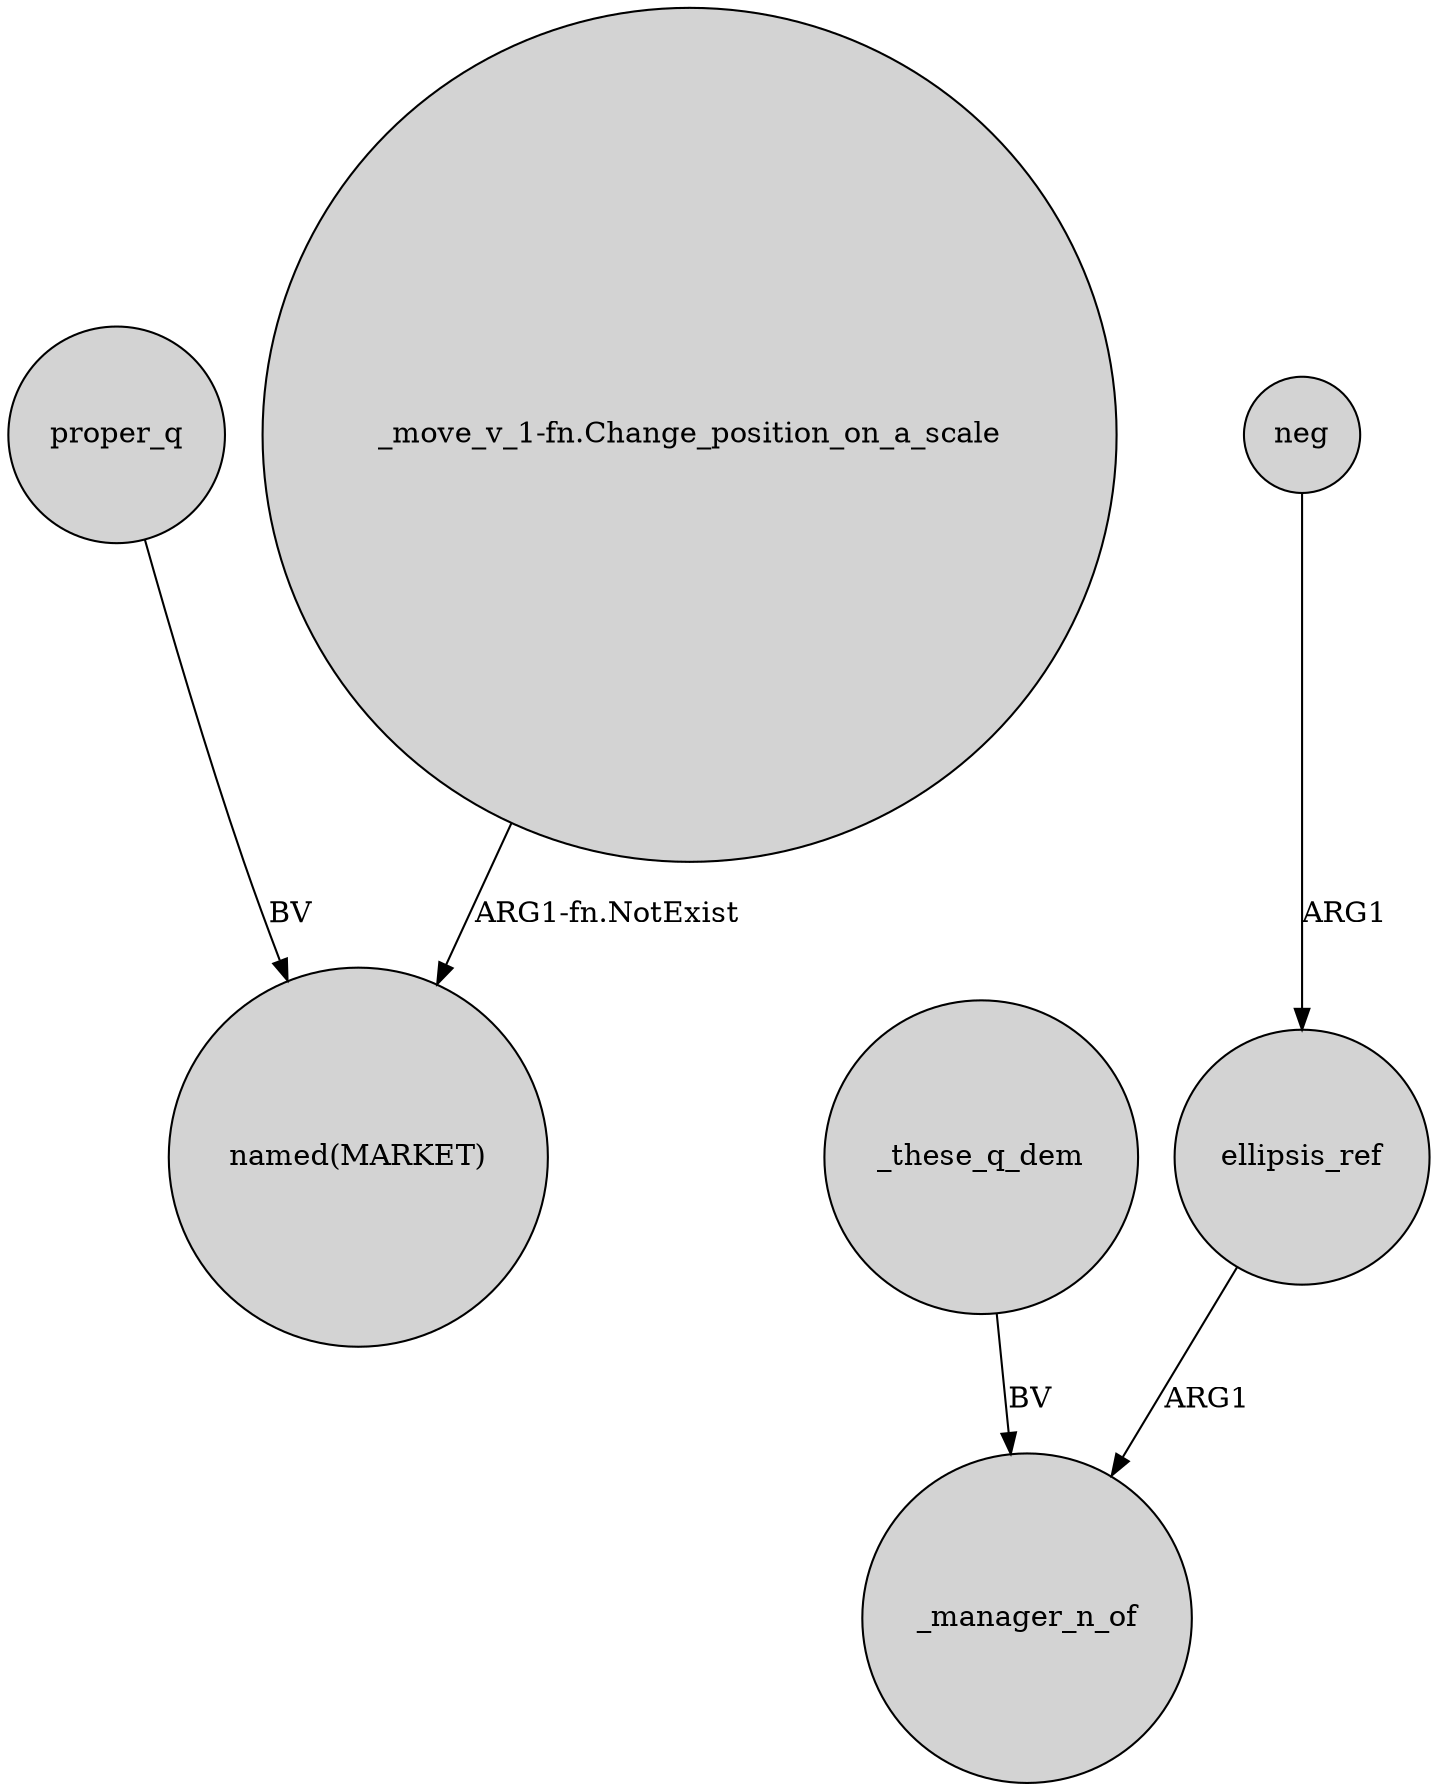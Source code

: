 digraph {
	node [shape=circle style=filled]
	proper_q -> "named(MARKET)" [label=BV]
	"_move_v_1-fn.Change_position_on_a_scale" -> "named(MARKET)" [label="ARG1-fn.NotExist"]
	ellipsis_ref -> _manager_n_of [label=ARG1]
	neg -> ellipsis_ref [label=ARG1]
	_these_q_dem -> _manager_n_of [label=BV]
}
